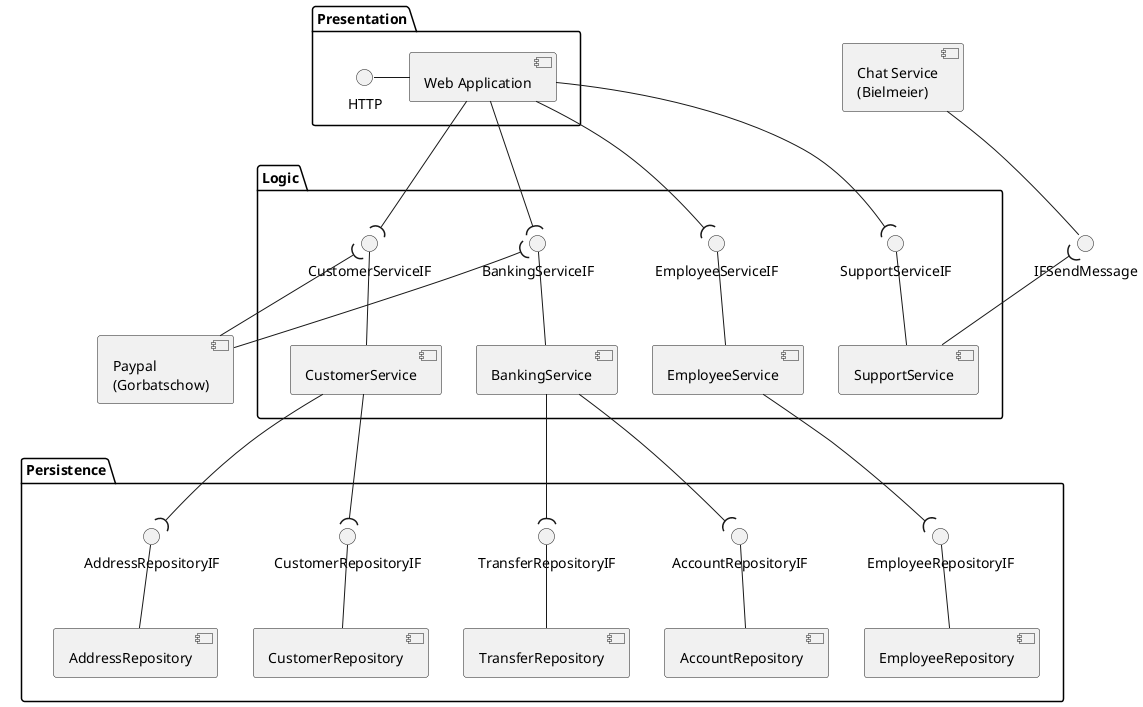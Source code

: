 @startuml

skinparam monochrome true

[Paypal\n(Gorbatschow)] as paypal
[Chat Service\n(Bielmeier)] as chat

interface "IFSendMessage" as IFChat
chat --() IFChat

package "Presentation" as presentation {
  HTTP - [Web Application]
}


package "Logic" as logic {

  '[SessionService] -up-() SessionServiceIF
  'SessionServiceIF )-up- [Web Application]

  [CustomerService] -up-() CustomerServiceIF
  CustomerServiceIF )-up- [Web Application]
  CustomerServiceIF )-- paypal

  [BankingService] -up-() BankingServiceIF
  BankingServiceIF )-- [Web Application]
  BankingServiceIF )-- paypal

  [EmployeeService] -up-() EmployeeServiceIF
  EmployeeServiceIF )-- [Web Application]

  [SupportService] -up-() SupportServiceIF
  SupportServiceIF )-up- [Web Application]
  IFChat )-- SupportService

  'chat -[hidden]-> [SupportService]



}

package "Persistence" as persistence {

  [AccountRepository] -up-() AccountRepositoryIF
  AccountRepositoryIF )-up- [BankingService]

  [TransferRepository] -up-() TransferRepositoryIF
  TransferRepositoryIF )-up- [BankingService]

  [CustomerRepository] -up-() CustomerRepositoryIF
  CustomerRepositoryIF )-up- [CustomerService]

  [AddressRepository] -up-() AddressRepositoryIF
  AddressRepositoryIF )-up- [CustomerService]

  [EmployeeRepository] -up-() EmployeeRepositoryIF
  EmployeeRepositoryIF )-up- [EmployeeService]
}

presentation -[hidden]-> logic
presentation -[hidden]-> persistence
logic -[hidden]-> persistence

logic -[hidden]> chat
paypal -[hidden]> logic




@enduml